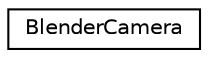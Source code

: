 digraph G
{
  edge [fontname="Helvetica",fontsize="10",labelfontname="Helvetica",labelfontsize="10"];
  node [fontname="Helvetica",fontsize="10",shape=record];
  rankdir=LR;
  Node1 [label="BlenderCamera",height=0.2,width=0.4,color="black", fillcolor="white", style="filled",URL="$d4/dc7/structBlenderCamera.html"];
}
